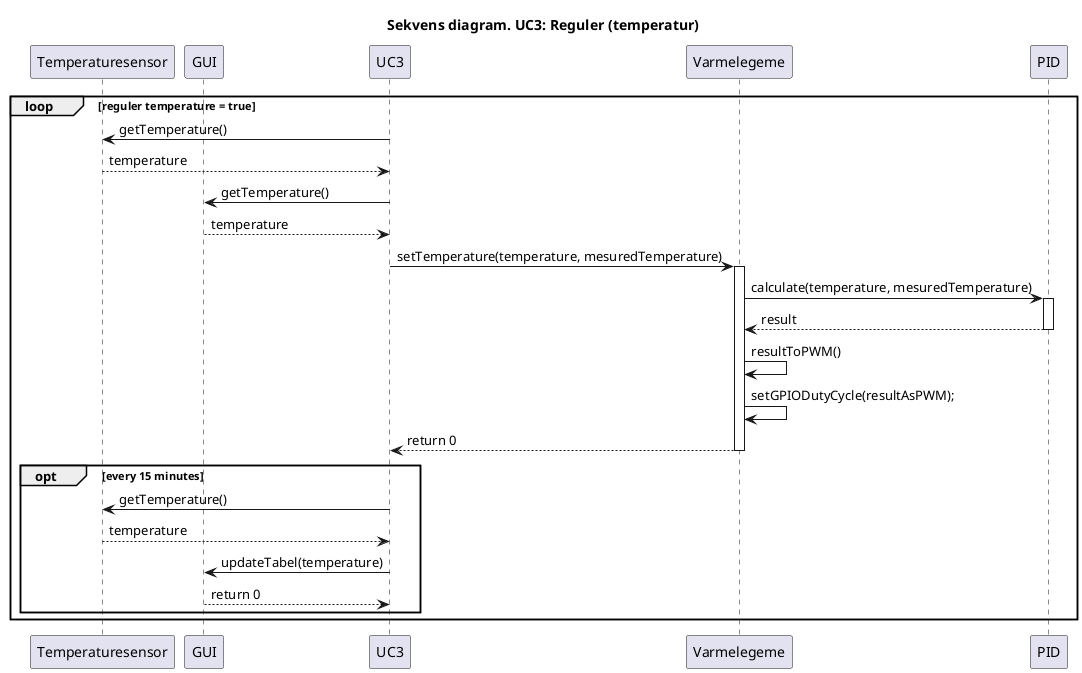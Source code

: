 @startuml SC_UC3
title Sekvens diagram. UC3: Reguler (temperatur)
participant Temperaturesensor
participant GUI
participant UC3
participant Varmelegeme
participant PID

loop reguler temperature = true
    UC3 -> Temperaturesensor : getTemperature()
    UC3 <-- Temperaturesensor : temperature
    UC3 -> GUI : getTemperature()
    UC3 <-- GUI : temperature
    UC3 -> Varmelegeme ++ : setTemperature(temperature, mesuredTemperature)
    Varmelegeme -> PID ++ : calculate(temperature, mesuredTemperature)
    return result
    Varmelegeme -> Varmelegeme : resultToPWM()
    Varmelegeme -> Varmelegeme : setGPIODutyCycle(resultAsPWM);
    return return 0

    opt every 15 minutes
        UC3 -> Temperaturesensor : getTemperature()
        UC3 <-- Temperaturesensor : temperature
        UC3 -> GUI : updateTabel(temperature)
        UC3 <-- GUI : return 0
    end
end
@enduml 
